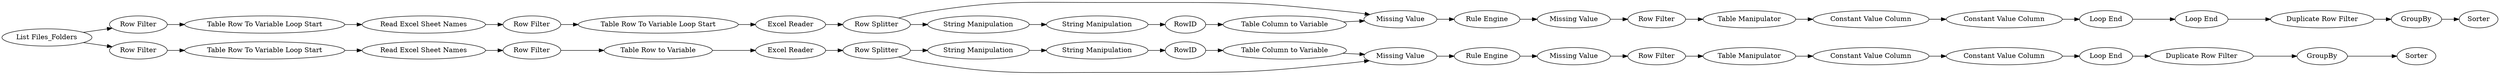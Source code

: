 digraph {
	34 -> 50
	13 -> 15
	7 -> 8
	4 -> 5
	41 -> 14
	39 -> 40
	8 -> 39
	51 -> 34
	2 -> 4
	22 -> 23
	46 -> 49
	12 -> 13
	52 -> 51
	30 -> 31
	31 -> 32
	29 -> 30
	17 -> 38
	26 -> 27
	1 -> 2
	14 -> 10
	40 -> 43
	32 -> 52
	11 -> 12
	10 -> 11
	39 -> 14
	25 -> 26
	45 -> 28
	44 -> 16
	35 -> 36
	45 -> 46
	47 -> 28
	6 -> 7
	27 -> 45
	50 -> 35
	48 -> 47
	42 -> 41
	43 -> 42
	19 -> 20
	23 -> 25
	49 -> 48
	5 -> 6
	3 -> 22
	15 -> 44
	38 -> 19
	16 -> 17
	1 -> 3
	28 -> 29
	27 [label="Excel Reader"]
	7 [label="Table Row To Variable Loop Start"]
	52 [label="Constant Value Column"]
	26 [label="Table Row to Variable"]
	8 [label="Excel Reader"]
	32 [label="Table Manipulator"]
	17 [label="Loop End"]
	3 [label="Row Filter"]
	19 [label=GroupBy]
	49 [label="String Manipulation"]
	41 [label="Table Column to Variable"]
	31 [label="Row Filter"]
	51 [label="Constant Value Column"]
	6 [label="Row Filter"]
	15 [label="Constant Value Column"]
	25 [label="Row Filter"]
	12 [label="Row Filter"]
	10 [label="Rule Engine"]
	16 [label="Loop End"]
	48 [label=RowID]
	50 [label="Duplicate Row Filter"]
	1 [label="List Files_Folders"]
	42 [label=RowID]
	22 [label="Table Row To Variable Loop Start"]
	28 [label="Missing Value"]
	11 [label="Missing Value"]
	4 [label="Table Row To Variable Loop Start"]
	23 [label="Read Excel Sheet Names"]
	47 [label="Table Column to Variable"]
	14 [label="Missing Value"]
	38 [label="Duplicate Row Filter"]
	5 [label="Read Excel Sheet Names"]
	13 [label="Table Manipulator"]
	20 [label=Sorter]
	44 [label="Constant Value Column"]
	34 [label="Loop End"]
	35 [label=GroupBy]
	29 [label="Rule Engine"]
	43 [label="String Manipulation"]
	36 [label=Sorter]
	46 [label="String Manipulation"]
	40 [label="String Manipulation"]
	39 [label="Row Splitter"]
	30 [label="Missing Value"]
	2 [label="Row Filter"]
	45 [label="Row Splitter"]
	rankdir=LR
}
